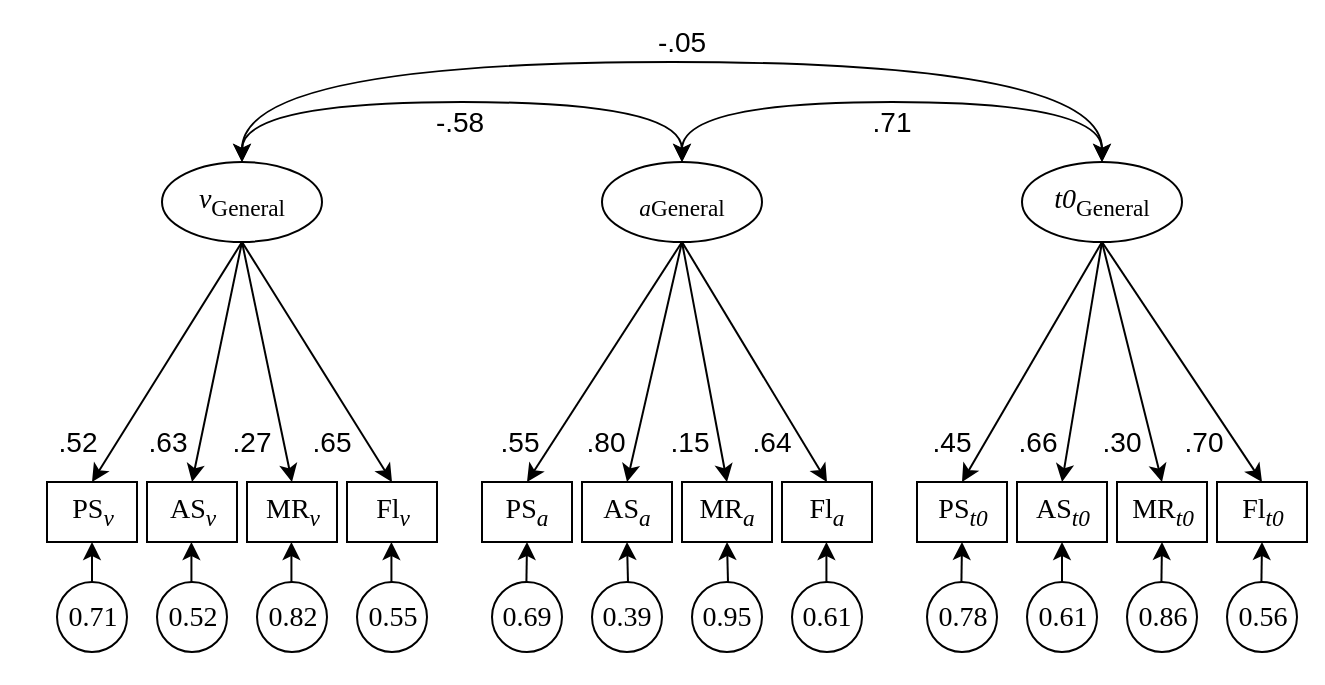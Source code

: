 <mxfile version="21.8.0" type="device">
  <diagram name="Pagina-1" id="Wr_NogjtHnAgpA5TuuZ0">
    <mxGraphModel dx="819" dy="502" grid="1" gridSize="10" guides="1" tooltips="1" connect="1" arrows="1" fold="1" page="1" pageScale="1" pageWidth="827" pageHeight="1169" math="0" shadow="0">
      <root>
        <mxCell id="0" />
        <mxCell id="1" parent="0" />
        <mxCell id="OcFLlQT7dA1GOdhq0ZGQ-130" value="" style="rounded=0;whiteSpace=wrap;html=1;strokeColor=#FFFFFF;" vertex="1" parent="1">
          <mxGeometry x="40" y="80" width="660" height="340" as="geometry" />
        </mxCell>
        <mxCell id="OcFLlQT7dA1GOdhq0ZGQ-35" style="rounded=0;orthogonalLoop=1;jettySize=auto;html=1;entryX=0.5;entryY=0;entryDx=0;entryDy=0;exitX=0.5;exitY=1;exitDx=0;exitDy=0;" edge="1" parent="1" source="OcFLlQT7dA1GOdhq0ZGQ-1" target="OcFLlQT7dA1GOdhq0ZGQ-9">
          <mxGeometry relative="1" as="geometry" />
        </mxCell>
        <mxCell id="OcFLlQT7dA1GOdhq0ZGQ-36" style="rounded=0;orthogonalLoop=1;jettySize=auto;html=1;entryX=0.5;entryY=0;entryDx=0;entryDy=0;" edge="1" parent="1" target="OcFLlQT7dA1GOdhq0ZGQ-10">
          <mxGeometry relative="1" as="geometry">
            <mxPoint x="160" y="200" as="sourcePoint" />
          </mxGeometry>
        </mxCell>
        <mxCell id="OcFLlQT7dA1GOdhq0ZGQ-37" style="rounded=0;orthogonalLoop=1;jettySize=auto;html=1;entryX=0.5;entryY=0;entryDx=0;entryDy=0;exitX=0.5;exitY=1;exitDx=0;exitDy=0;" edge="1" parent="1" source="OcFLlQT7dA1GOdhq0ZGQ-1" target="OcFLlQT7dA1GOdhq0ZGQ-16">
          <mxGeometry relative="1" as="geometry" />
        </mxCell>
        <mxCell id="OcFLlQT7dA1GOdhq0ZGQ-1" value="&lt;font style=&quot;font-size: 14px;&quot; face=&quot;Tahoma&quot;&gt;&lt;i style=&quot;&quot;&gt;v&lt;/i&gt;&lt;sub style=&quot;&quot;&gt;General&lt;/sub&gt;&lt;/font&gt;" style="ellipse;whiteSpace=wrap;html=1;" vertex="1" parent="1">
          <mxGeometry x="120" y="160" width="80" height="40" as="geometry" />
        </mxCell>
        <mxCell id="OcFLlQT7dA1GOdhq0ZGQ-38" style="rounded=0;orthogonalLoop=1;jettySize=auto;html=1;entryX=0.5;entryY=0;entryDx=0;entryDy=0;exitX=0.5;exitY=1;exitDx=0;exitDy=0;" edge="1" parent="1" source="OcFLlQT7dA1GOdhq0ZGQ-4" target="OcFLlQT7dA1GOdhq0ZGQ-18">
          <mxGeometry relative="1" as="geometry" />
        </mxCell>
        <mxCell id="OcFLlQT7dA1GOdhq0ZGQ-39" style="rounded=0;orthogonalLoop=1;jettySize=auto;html=1;entryX=0.5;entryY=0;entryDx=0;entryDy=0;exitX=0.5;exitY=1;exitDx=0;exitDy=0;" edge="1" parent="1" source="OcFLlQT7dA1GOdhq0ZGQ-4" target="OcFLlQT7dA1GOdhq0ZGQ-17">
          <mxGeometry relative="1" as="geometry" />
        </mxCell>
        <mxCell id="OcFLlQT7dA1GOdhq0ZGQ-40" style="rounded=0;orthogonalLoop=1;jettySize=auto;html=1;entryX=0.5;entryY=0;entryDx=0;entryDy=0;exitX=0.5;exitY=1;exitDx=0;exitDy=0;" edge="1" parent="1" source="OcFLlQT7dA1GOdhq0ZGQ-4" target="OcFLlQT7dA1GOdhq0ZGQ-19">
          <mxGeometry relative="1" as="geometry" />
        </mxCell>
        <mxCell id="OcFLlQT7dA1GOdhq0ZGQ-41" style="rounded=0;orthogonalLoop=1;jettySize=auto;html=1;entryX=0.5;entryY=0;entryDx=0;entryDy=0;exitX=0.5;exitY=1;exitDx=0;exitDy=0;" edge="1" parent="1" source="OcFLlQT7dA1GOdhq0ZGQ-4" target="OcFLlQT7dA1GOdhq0ZGQ-20">
          <mxGeometry relative="1" as="geometry" />
        </mxCell>
        <mxCell id="OcFLlQT7dA1GOdhq0ZGQ-4" value="&lt;font style=&quot;font-size: 14px;&quot; face=&quot;Tahoma&quot;&gt;&lt;sub style=&quot;&quot;&gt;&lt;i style=&quot;&quot;&gt;a&lt;/i&gt;General&lt;/sub&gt;&lt;/font&gt;" style="ellipse;whiteSpace=wrap;html=1;" vertex="1" parent="1">
          <mxGeometry x="340" y="160" width="80" height="40" as="geometry" />
        </mxCell>
        <mxCell id="OcFLlQT7dA1GOdhq0ZGQ-42" style="rounded=0;orthogonalLoop=1;jettySize=auto;html=1;entryX=0.5;entryY=0;entryDx=0;entryDy=0;exitX=0.5;exitY=1;exitDx=0;exitDy=0;" edge="1" parent="1" source="OcFLlQT7dA1GOdhq0ZGQ-6" target="OcFLlQT7dA1GOdhq0ZGQ-29">
          <mxGeometry relative="1" as="geometry" />
        </mxCell>
        <mxCell id="OcFLlQT7dA1GOdhq0ZGQ-43" style="rounded=0;orthogonalLoop=1;jettySize=auto;html=1;entryX=0.5;entryY=0;entryDx=0;entryDy=0;exitX=0.5;exitY=1;exitDx=0;exitDy=0;" edge="1" parent="1" source="OcFLlQT7dA1GOdhq0ZGQ-6" target="OcFLlQT7dA1GOdhq0ZGQ-30">
          <mxGeometry relative="1" as="geometry" />
        </mxCell>
        <mxCell id="OcFLlQT7dA1GOdhq0ZGQ-44" style="rounded=0;orthogonalLoop=1;jettySize=auto;html=1;entryX=0.5;entryY=0;entryDx=0;entryDy=0;exitX=0.5;exitY=1;exitDx=0;exitDy=0;" edge="1" parent="1" source="OcFLlQT7dA1GOdhq0ZGQ-6" target="OcFLlQT7dA1GOdhq0ZGQ-31">
          <mxGeometry relative="1" as="geometry" />
        </mxCell>
        <mxCell id="OcFLlQT7dA1GOdhq0ZGQ-45" style="rounded=0;orthogonalLoop=1;jettySize=auto;html=1;entryX=0.5;entryY=0;entryDx=0;entryDy=0;exitX=0.5;exitY=1;exitDx=0;exitDy=0;" edge="1" parent="1" source="OcFLlQT7dA1GOdhq0ZGQ-6" target="OcFLlQT7dA1GOdhq0ZGQ-32">
          <mxGeometry relative="1" as="geometry" />
        </mxCell>
        <mxCell id="OcFLlQT7dA1GOdhq0ZGQ-6" value="&lt;font style=&quot;font-size: 14px;&quot; face=&quot;Tahoma&quot;&gt;&lt;i&gt;t0&lt;/i&gt;&lt;sub style=&quot;&quot;&gt;General&lt;/sub&gt;&lt;/font&gt;" style="ellipse;whiteSpace=wrap;html=1;" vertex="1" parent="1">
          <mxGeometry x="550" y="160" width="80" height="40" as="geometry" />
        </mxCell>
        <mxCell id="OcFLlQT7dA1GOdhq0ZGQ-7" value="&lt;font style=&quot;font-size: 14px;&quot; face=&quot;Tahoma&quot;&gt;PS&lt;i&gt;&lt;sub&gt;v&lt;/sub&gt;&lt;/i&gt;&lt;/font&gt;" style="rounded=0;whiteSpace=wrap;html=1;" vertex="1" parent="1">
          <mxGeometry x="62.5" y="320" width="45" height="30" as="geometry" />
        </mxCell>
        <mxCell id="OcFLlQT7dA1GOdhq0ZGQ-9" value="&lt;font style=&quot;font-size: 14px;&quot; face=&quot;Tahoma&quot;&gt;AS&lt;i&gt;&lt;sub&gt;v&lt;/sub&gt;&lt;/i&gt;&lt;/font&gt;" style="rounded=0;whiteSpace=wrap;html=1;" vertex="1" parent="1">
          <mxGeometry x="112.5" y="320" width="45" height="30" as="geometry" />
        </mxCell>
        <mxCell id="OcFLlQT7dA1GOdhq0ZGQ-10" value="&lt;font style=&quot;font-size: 14px;&quot; face=&quot;Tahoma&quot;&gt;MR&lt;i&gt;&lt;sub&gt;v&lt;/sub&gt;&lt;/i&gt;&lt;/font&gt;" style="rounded=0;whiteSpace=wrap;html=1;" vertex="1" parent="1">
          <mxGeometry x="162.5" y="320" width="45" height="30" as="geometry" />
        </mxCell>
        <mxCell id="OcFLlQT7dA1GOdhq0ZGQ-16" value="&lt;font style=&quot;font-size: 14px;&quot; face=&quot;Tahoma&quot;&gt;Fl&lt;i&gt;&lt;sub&gt;v&lt;/sub&gt;&lt;/i&gt;&lt;/font&gt;" style="rounded=0;whiteSpace=wrap;html=1;" vertex="1" parent="1">
          <mxGeometry x="212.5" y="320" width="45" height="30" as="geometry" />
        </mxCell>
        <mxCell id="OcFLlQT7dA1GOdhq0ZGQ-17" value="&lt;font style=&quot;font-size: 14px;&quot; face=&quot;Tahoma&quot;&gt;PS&lt;i&gt;&lt;sub&gt;a&lt;/sub&gt;&lt;/i&gt;&lt;/font&gt;" style="rounded=0;whiteSpace=wrap;html=1;" vertex="1" parent="1">
          <mxGeometry x="280" y="320" width="45" height="30" as="geometry" />
        </mxCell>
        <mxCell id="OcFLlQT7dA1GOdhq0ZGQ-18" value="&lt;font style=&quot;font-size: 14px;&quot; face=&quot;Tahoma&quot;&gt;AS&lt;i&gt;&lt;sub&gt;a&lt;/sub&gt;&lt;/i&gt;&lt;/font&gt;" style="rounded=0;whiteSpace=wrap;html=1;" vertex="1" parent="1">
          <mxGeometry x="330" y="320" width="45" height="30" as="geometry" />
        </mxCell>
        <mxCell id="OcFLlQT7dA1GOdhq0ZGQ-19" value="&lt;font style=&quot;font-size: 14px;&quot; face=&quot;Tahoma&quot;&gt;MR&lt;i&gt;&lt;sub&gt;a&lt;/sub&gt;&lt;/i&gt;&lt;/font&gt;" style="rounded=0;whiteSpace=wrap;html=1;" vertex="1" parent="1">
          <mxGeometry x="380" y="320" width="45" height="30" as="geometry" />
        </mxCell>
        <mxCell id="OcFLlQT7dA1GOdhq0ZGQ-20" value="&lt;font style=&quot;font-size: 14px;&quot; face=&quot;Tahoma&quot;&gt;Fl&lt;i&gt;&lt;sub&gt;a&lt;/sub&gt;&lt;/i&gt;&lt;/font&gt;" style="rounded=0;whiteSpace=wrap;html=1;" vertex="1" parent="1">
          <mxGeometry x="430" y="320" width="45" height="30" as="geometry" />
        </mxCell>
        <mxCell id="OcFLlQT7dA1GOdhq0ZGQ-29" value="&lt;font style=&quot;font-size: 14px;&quot; face=&quot;Tahoma&quot;&gt;PS&lt;i&gt;&lt;sub&gt;t0&lt;/sub&gt;&lt;/i&gt;&lt;/font&gt;" style="rounded=0;whiteSpace=wrap;html=1;" vertex="1" parent="1">
          <mxGeometry x="497.5" y="320" width="45" height="30" as="geometry" />
        </mxCell>
        <mxCell id="OcFLlQT7dA1GOdhq0ZGQ-30" value="&lt;font style=&quot;font-size: 14px;&quot; face=&quot;Tahoma&quot;&gt;AS&lt;i&gt;&lt;sub&gt;t0&lt;/sub&gt;&lt;/i&gt;&lt;/font&gt;" style="rounded=0;whiteSpace=wrap;html=1;" vertex="1" parent="1">
          <mxGeometry x="547.5" y="320" width="45" height="30" as="geometry" />
        </mxCell>
        <mxCell id="OcFLlQT7dA1GOdhq0ZGQ-31" value="&lt;font style=&quot;font-size: 14px;&quot; face=&quot;Tahoma&quot;&gt;MR&lt;i&gt;&lt;sub&gt;t0&lt;/sub&gt;&lt;/i&gt;&lt;/font&gt;" style="rounded=0;whiteSpace=wrap;html=1;" vertex="1" parent="1">
          <mxGeometry x="597.5" y="320" width="45" height="30" as="geometry" />
        </mxCell>
        <mxCell id="OcFLlQT7dA1GOdhq0ZGQ-32" value="&lt;font style=&quot;font-size: 14px;&quot; face=&quot;Tahoma&quot;&gt;Fl&lt;i&gt;&lt;sub&gt;t0&lt;/sub&gt;&lt;/i&gt;&lt;/font&gt;" style="rounded=0;whiteSpace=wrap;html=1;" vertex="1" parent="1">
          <mxGeometry x="647.5" y="320" width="45" height="30" as="geometry" />
        </mxCell>
        <mxCell id="OcFLlQT7dA1GOdhq0ZGQ-33" value="" style="endArrow=classic;html=1;rounded=0;exitX=0.5;exitY=1;exitDx=0;exitDy=0;entryX=0.5;entryY=0;entryDx=0;entryDy=0;" edge="1" parent="1" source="OcFLlQT7dA1GOdhq0ZGQ-1" target="OcFLlQT7dA1GOdhq0ZGQ-7">
          <mxGeometry width="50" height="50" relative="1" as="geometry">
            <mxPoint x="390" y="310" as="sourcePoint" />
            <mxPoint x="440" y="260" as="targetPoint" />
          </mxGeometry>
        </mxCell>
        <mxCell id="OcFLlQT7dA1GOdhq0ZGQ-48" value="&lt;font style=&quot;font-size: 14px;&quot;&gt;.52&lt;/font&gt;" style="text;html=1;strokeColor=none;fillColor=none;align=center;verticalAlign=middle;whiteSpace=wrap;rounded=0;" vertex="1" parent="1">
          <mxGeometry x="62.5" y="290" width="30" height="20" as="geometry" />
        </mxCell>
        <mxCell id="OcFLlQT7dA1GOdhq0ZGQ-49" value="&lt;font style=&quot;font-size: 14px;&quot;&gt;.63&lt;/font&gt;" style="text;html=1;strokeColor=none;fillColor=none;align=center;verticalAlign=middle;whiteSpace=wrap;rounded=0;" vertex="1" parent="1">
          <mxGeometry x="107.5" y="290" width="30" height="20" as="geometry" />
        </mxCell>
        <mxCell id="OcFLlQT7dA1GOdhq0ZGQ-50" value="&lt;font style=&quot;font-size: 14px;&quot;&gt;.27&lt;/font&gt;" style="text;html=1;strokeColor=none;fillColor=none;align=center;verticalAlign=middle;whiteSpace=wrap;rounded=0;" vertex="1" parent="1">
          <mxGeometry x="150" y="290" width="30" height="20" as="geometry" />
        </mxCell>
        <mxCell id="OcFLlQT7dA1GOdhq0ZGQ-51" value="&lt;font style=&quot;font-size: 14px;&quot;&gt;.65&lt;/font&gt;" style="text;html=1;strokeColor=none;fillColor=none;align=center;verticalAlign=middle;whiteSpace=wrap;rounded=0;" vertex="1" parent="1">
          <mxGeometry x="190" y="290" width="30" height="20" as="geometry" />
        </mxCell>
        <mxCell id="OcFLlQT7dA1GOdhq0ZGQ-52" value="&lt;font style=&quot;font-size: 14px;&quot;&gt;.55&lt;/font&gt;" style="text;html=1;strokeColor=none;fillColor=none;align=center;verticalAlign=middle;whiteSpace=wrap;rounded=0;" vertex="1" parent="1">
          <mxGeometry x="284" y="290" width="30" height="20" as="geometry" />
        </mxCell>
        <mxCell id="OcFLlQT7dA1GOdhq0ZGQ-53" value="&lt;font style=&quot;font-size: 14px;&quot;&gt;.80&lt;/font&gt;" style="text;html=1;strokeColor=none;fillColor=none;align=center;verticalAlign=middle;whiteSpace=wrap;rounded=0;" vertex="1" parent="1">
          <mxGeometry x="327" y="290" width="30" height="20" as="geometry" />
        </mxCell>
        <mxCell id="OcFLlQT7dA1GOdhq0ZGQ-54" value="&lt;font style=&quot;font-size: 14px;&quot;&gt;.15&lt;/font&gt;" style="text;html=1;strokeColor=none;fillColor=none;align=center;verticalAlign=middle;whiteSpace=wrap;rounded=0;" vertex="1" parent="1">
          <mxGeometry x="369" y="290" width="30" height="20" as="geometry" />
        </mxCell>
        <mxCell id="OcFLlQT7dA1GOdhq0ZGQ-56" value="&lt;font style=&quot;font-size: 14px;&quot;&gt;.45&lt;/font&gt;" style="text;html=1;strokeColor=none;fillColor=none;align=center;verticalAlign=middle;whiteSpace=wrap;rounded=0;" vertex="1" parent="1">
          <mxGeometry x="500" y="290" width="30" height="20" as="geometry" />
        </mxCell>
        <mxCell id="OcFLlQT7dA1GOdhq0ZGQ-57" value="&lt;font style=&quot;font-size: 14px;&quot;&gt;.66&lt;/font&gt;" style="text;html=1;strokeColor=none;fillColor=none;align=center;verticalAlign=middle;whiteSpace=wrap;rounded=0;" vertex="1" parent="1">
          <mxGeometry x="542.5" y="290" width="30" height="20" as="geometry" />
        </mxCell>
        <mxCell id="OcFLlQT7dA1GOdhq0ZGQ-58" value="&lt;font style=&quot;font-size: 14px;&quot;&gt;.30&lt;/font&gt;" style="text;html=1;strokeColor=none;fillColor=none;align=center;verticalAlign=middle;whiteSpace=wrap;rounded=0;" vertex="1" parent="1">
          <mxGeometry x="585" y="290" width="30" height="20" as="geometry" />
        </mxCell>
        <mxCell id="OcFLlQT7dA1GOdhq0ZGQ-59" value="&lt;font style=&quot;font-size: 14px;&quot;&gt;.70&lt;/font&gt;" style="text;html=1;strokeColor=none;fillColor=none;align=center;verticalAlign=middle;whiteSpace=wrap;rounded=0;" vertex="1" parent="1">
          <mxGeometry x="626" y="290" width="30" height="20" as="geometry" />
        </mxCell>
        <mxCell id="OcFLlQT7dA1GOdhq0ZGQ-60" value="" style="endArrow=classic;html=1;rounded=0;entryX=0.5;entryY=1;entryDx=0;entryDy=0;" edge="1" parent="1" target="OcFLlQT7dA1GOdhq0ZGQ-7">
          <mxGeometry width="50" height="50" relative="1" as="geometry">
            <mxPoint x="85" y="370" as="sourcePoint" />
            <mxPoint x="102.5" y="370" as="targetPoint" />
          </mxGeometry>
        </mxCell>
        <mxCell id="OcFLlQT7dA1GOdhq0ZGQ-62" value="" style="endArrow=classic;html=1;rounded=0;entryX=0.5;entryY=1;entryDx=0;entryDy=0;" edge="1" parent="1">
          <mxGeometry width="50" height="50" relative="1" as="geometry">
            <mxPoint x="134.71" y="370" as="sourcePoint" />
            <mxPoint x="134.71" y="350" as="targetPoint" />
          </mxGeometry>
        </mxCell>
        <mxCell id="OcFLlQT7dA1GOdhq0ZGQ-64" value="" style="endArrow=classic;html=1;rounded=0;entryX=0.5;entryY=1;entryDx=0;entryDy=0;" edge="1" parent="1">
          <mxGeometry width="50" height="50" relative="1" as="geometry">
            <mxPoint x="184.71" y="370" as="sourcePoint" />
            <mxPoint x="184.71" y="350" as="targetPoint" />
          </mxGeometry>
        </mxCell>
        <mxCell id="OcFLlQT7dA1GOdhq0ZGQ-65" value="" style="endArrow=classic;html=1;rounded=0;entryX=0.5;entryY=1;entryDx=0;entryDy=0;" edge="1" parent="1">
          <mxGeometry width="50" height="50" relative="1" as="geometry">
            <mxPoint x="234.71" y="370" as="sourcePoint" />
            <mxPoint x="234.71" y="350" as="targetPoint" />
          </mxGeometry>
        </mxCell>
        <mxCell id="OcFLlQT7dA1GOdhq0ZGQ-66" value="" style="endArrow=classic;html=1;rounded=0;entryX=0.5;entryY=1;entryDx=0;entryDy=0;" edge="1" parent="1" target="OcFLlQT7dA1GOdhq0ZGQ-17">
          <mxGeometry width="50" height="50" relative="1" as="geometry">
            <mxPoint x="302.21" y="370" as="sourcePoint" />
            <mxPoint x="302.21" y="350" as="targetPoint" />
          </mxGeometry>
        </mxCell>
        <mxCell id="OcFLlQT7dA1GOdhq0ZGQ-67" value="" style="endArrow=classic;html=1;rounded=0;entryX=0.5;entryY=1;entryDx=0;entryDy=0;" edge="1" parent="1" target="OcFLlQT7dA1GOdhq0ZGQ-18">
          <mxGeometry width="50" height="50" relative="1" as="geometry">
            <mxPoint x="353" y="370" as="sourcePoint" />
            <mxPoint x="352.21" y="350" as="targetPoint" />
          </mxGeometry>
        </mxCell>
        <mxCell id="OcFLlQT7dA1GOdhq0ZGQ-68" value="" style="endArrow=classic;html=1;rounded=0;entryX=0.5;entryY=1;entryDx=0;entryDy=0;" edge="1" parent="1" target="OcFLlQT7dA1GOdhq0ZGQ-19">
          <mxGeometry width="50" height="50" relative="1" as="geometry">
            <mxPoint x="403" y="370" as="sourcePoint" />
            <mxPoint x="400" y="350" as="targetPoint" />
          </mxGeometry>
        </mxCell>
        <mxCell id="OcFLlQT7dA1GOdhq0ZGQ-69" value="" style="endArrow=classic;html=1;rounded=0;" edge="1" parent="1">
          <mxGeometry width="50" height="50" relative="1" as="geometry">
            <mxPoint x="519.71" y="370" as="sourcePoint" />
            <mxPoint x="520" y="350" as="targetPoint" />
          </mxGeometry>
        </mxCell>
        <mxCell id="OcFLlQT7dA1GOdhq0ZGQ-70" value="" style="endArrow=classic;html=1;rounded=0;entryX=0.5;entryY=1;entryDx=0;entryDy=0;" edge="1" parent="1" target="OcFLlQT7dA1GOdhq0ZGQ-30">
          <mxGeometry width="50" height="50" relative="1" as="geometry">
            <mxPoint x="570" y="370" as="sourcePoint" />
            <mxPoint x="572.5" y="350" as="targetPoint" />
          </mxGeometry>
        </mxCell>
        <mxCell id="OcFLlQT7dA1GOdhq0ZGQ-71" value="" style="endArrow=classic;html=1;rounded=0;entryX=0.5;entryY=1;entryDx=0;entryDy=0;" edge="1" parent="1" target="OcFLlQT7dA1GOdhq0ZGQ-31">
          <mxGeometry width="50" height="50" relative="1" as="geometry">
            <mxPoint x="619.71" y="370" as="sourcePoint" />
            <mxPoint x="619.71" y="350" as="targetPoint" />
          </mxGeometry>
        </mxCell>
        <mxCell id="OcFLlQT7dA1GOdhq0ZGQ-72" value="" style="endArrow=classic;html=1;rounded=0;" edge="1" parent="1">
          <mxGeometry width="50" height="50" relative="1" as="geometry">
            <mxPoint x="669.71" y="370" as="sourcePoint" />
            <mxPoint x="670" y="350" as="targetPoint" />
          </mxGeometry>
        </mxCell>
        <mxCell id="OcFLlQT7dA1GOdhq0ZGQ-73" value="&lt;font face=&quot;Tahoma&quot;&gt;&lt;span style=&quot;font-size: 14px;&quot;&gt;0.71&lt;/span&gt;&lt;/font&gt;" style="ellipse;whiteSpace=wrap;html=1;aspect=fixed;align=center;" vertex="1" parent="1">
          <mxGeometry x="67.5" y="370" width="35" height="35" as="geometry" />
        </mxCell>
        <mxCell id="OcFLlQT7dA1GOdhq0ZGQ-76" value="&lt;font style=&quot;font-size: 14px;&quot; face=&quot;Tahoma&quot;&gt;0.52&lt;/font&gt;" style="ellipse;whiteSpace=wrap;html=1;aspect=fixed;align=center;" vertex="1" parent="1">
          <mxGeometry x="117.5" y="370" width="35" height="35" as="geometry" />
        </mxCell>
        <mxCell id="OcFLlQT7dA1GOdhq0ZGQ-77" value="&lt;font style=&quot;font-size: 14px;&quot; face=&quot;Tahoma&quot;&gt;0.82&lt;/font&gt;" style="ellipse;whiteSpace=wrap;html=1;aspect=fixed;align=center;" vertex="1" parent="1">
          <mxGeometry x="167.5" y="370" width="35" height="35" as="geometry" />
        </mxCell>
        <mxCell id="OcFLlQT7dA1GOdhq0ZGQ-78" value="&lt;font style=&quot;font-size: 14px;&quot; face=&quot;Tahoma&quot;&gt;0.55&lt;/font&gt;" style="ellipse;whiteSpace=wrap;html=1;aspect=fixed;align=center;" vertex="1" parent="1">
          <mxGeometry x="217.5" y="370" width="35" height="35" as="geometry" />
        </mxCell>
        <mxCell id="OcFLlQT7dA1GOdhq0ZGQ-79" value="&lt;font style=&quot;font-size: 14px;&quot; face=&quot;Tahoma&quot;&gt;0.69&lt;/font&gt;" style="ellipse;whiteSpace=wrap;html=1;aspect=fixed;align=center;" vertex="1" parent="1">
          <mxGeometry x="285" y="370" width="35" height="35" as="geometry" />
        </mxCell>
        <mxCell id="OcFLlQT7dA1GOdhq0ZGQ-80" value="&lt;font style=&quot;font-size: 14px;&quot; face=&quot;Tahoma&quot;&gt;0.39&lt;/font&gt;" style="ellipse;whiteSpace=wrap;html=1;aspect=fixed;align=center;" vertex="1" parent="1">
          <mxGeometry x="335" y="370" width="35" height="35" as="geometry" />
        </mxCell>
        <mxCell id="OcFLlQT7dA1GOdhq0ZGQ-81" value="&lt;font style=&quot;font-size: 14px;&quot; face=&quot;Tahoma&quot;&gt;0.95&lt;/font&gt;" style="ellipse;whiteSpace=wrap;html=1;aspect=fixed;align=center;" vertex="1" parent="1">
          <mxGeometry x="385" y="370" width="35" height="35" as="geometry" />
        </mxCell>
        <mxCell id="OcFLlQT7dA1GOdhq0ZGQ-82" value="&lt;font style=&quot;font-size: 14px;&quot; face=&quot;Tahoma&quot;&gt;0.78&lt;/font&gt;" style="ellipse;whiteSpace=wrap;html=1;aspect=fixed;align=center;" vertex="1" parent="1">
          <mxGeometry x="502.5" y="370" width="35" height="35" as="geometry" />
        </mxCell>
        <mxCell id="OcFLlQT7dA1GOdhq0ZGQ-83" value="&lt;font style=&quot;font-size: 14px;&quot; face=&quot;Tahoma&quot;&gt;0.61&lt;/font&gt;" style="ellipse;whiteSpace=wrap;html=1;aspect=fixed;align=center;" vertex="1" parent="1">
          <mxGeometry x="552.5" y="370" width="35" height="35" as="geometry" />
        </mxCell>
        <mxCell id="OcFLlQT7dA1GOdhq0ZGQ-84" value="&lt;font face=&quot;Tahoma&quot;&gt;&lt;span style=&quot;font-size: 14px;&quot;&gt;0.86&lt;/span&gt;&lt;/font&gt;" style="ellipse;whiteSpace=wrap;html=1;aspect=fixed;align=center;" vertex="1" parent="1">
          <mxGeometry x="602.5" y="370" width="35" height="35" as="geometry" />
        </mxCell>
        <mxCell id="OcFLlQT7dA1GOdhq0ZGQ-85" value="&lt;font style=&quot;font-size: 14px;&quot; face=&quot;Tahoma&quot;&gt;0.56&lt;/font&gt;" style="ellipse;whiteSpace=wrap;html=1;aspect=fixed;align=center;" vertex="1" parent="1">
          <mxGeometry x="652.5" y="370" width="35" height="35" as="geometry" />
        </mxCell>
        <mxCell id="OcFLlQT7dA1GOdhq0ZGQ-87" value="" style="endArrow=classic;html=1;rounded=0;entryX=0.5;entryY=1;entryDx=0;entryDy=0;" edge="1" parent="1">
          <mxGeometry width="50" height="50" relative="1" as="geometry">
            <mxPoint x="452.21" y="370" as="sourcePoint" />
            <mxPoint x="452.21" y="350" as="targetPoint" />
          </mxGeometry>
        </mxCell>
        <mxCell id="OcFLlQT7dA1GOdhq0ZGQ-88" value="&lt;font style=&quot;font-size: 14px;&quot; face=&quot;Tahoma&quot;&gt;0.61&lt;/font&gt;" style="ellipse;whiteSpace=wrap;html=1;aspect=fixed;align=center;" vertex="1" parent="1">
          <mxGeometry x="435" y="370" width="35" height="35" as="geometry" />
        </mxCell>
        <mxCell id="OcFLlQT7dA1GOdhq0ZGQ-89" value="&lt;font style=&quot;font-size: 14px;&quot;&gt;.64&lt;/font&gt;" style="text;html=1;strokeColor=none;fillColor=none;align=center;verticalAlign=middle;whiteSpace=wrap;rounded=0;" vertex="1" parent="1">
          <mxGeometry x="410" y="290" width="30" height="20" as="geometry" />
        </mxCell>
        <mxCell id="OcFLlQT7dA1GOdhq0ZGQ-90" value="" style="endArrow=classic;startArrow=classic;html=1;rounded=0;exitX=0.5;exitY=0;exitDx=0;exitDy=0;entryX=0.5;entryY=0;entryDx=0;entryDy=0;edgeStyle=orthogonalEdgeStyle;curved=1;" edge="1" parent="1" source="OcFLlQT7dA1GOdhq0ZGQ-1" target="OcFLlQT7dA1GOdhq0ZGQ-4">
          <mxGeometry width="50" height="50" relative="1" as="geometry">
            <mxPoint x="270" y="280" as="sourcePoint" />
            <mxPoint x="320" y="230" as="targetPoint" />
            <Array as="points">
              <mxPoint x="160" y="130" />
              <mxPoint x="380" y="130" />
            </Array>
          </mxGeometry>
        </mxCell>
        <mxCell id="OcFLlQT7dA1GOdhq0ZGQ-91" value="" style="endArrow=classic;startArrow=classic;html=1;rounded=0;exitX=0.5;exitY=0;exitDx=0;exitDy=0;entryX=0.5;entryY=0;entryDx=0;entryDy=0;edgeStyle=orthogonalEdgeStyle;curved=1;" edge="1" parent="1" source="OcFLlQT7dA1GOdhq0ZGQ-1" target="OcFLlQT7dA1GOdhq0ZGQ-6">
          <mxGeometry width="50" height="50" relative="1" as="geometry">
            <mxPoint x="270" y="280" as="sourcePoint" />
            <mxPoint x="320" y="230" as="targetPoint" />
            <Array as="points">
              <mxPoint x="160" y="110" />
              <mxPoint x="590" y="110" />
            </Array>
          </mxGeometry>
        </mxCell>
        <mxCell id="OcFLlQT7dA1GOdhq0ZGQ-94" value="" style="endArrow=classic;startArrow=classic;html=1;rounded=0;exitX=0.5;exitY=0;exitDx=0;exitDy=0;entryX=0.5;entryY=0;entryDx=0;entryDy=0;edgeStyle=orthogonalEdgeStyle;curved=1;" edge="1" parent="1" source="OcFLlQT7dA1GOdhq0ZGQ-4" target="OcFLlQT7dA1GOdhq0ZGQ-6">
          <mxGeometry width="50" height="50" relative="1" as="geometry">
            <mxPoint x="270" y="280" as="sourcePoint" />
            <mxPoint x="320" y="230" as="targetPoint" />
            <Array as="points">
              <mxPoint x="380" y="130" />
              <mxPoint x="590" y="130" />
            </Array>
          </mxGeometry>
        </mxCell>
        <mxCell id="OcFLlQT7dA1GOdhq0ZGQ-95" value="&lt;font style=&quot;font-size: 14px;&quot;&gt;-.58&lt;/font&gt;" style="text;html=1;strokeColor=none;fillColor=none;align=center;verticalAlign=middle;whiteSpace=wrap;rounded=0;" vertex="1" parent="1">
          <mxGeometry x="254" y="130" width="30" height="20" as="geometry" />
        </mxCell>
        <mxCell id="OcFLlQT7dA1GOdhq0ZGQ-96" value="&lt;font style=&quot;font-size: 14px;&quot;&gt;.71&lt;/font&gt;" style="text;html=1;strokeColor=none;fillColor=none;align=center;verticalAlign=middle;whiteSpace=wrap;rounded=0;" vertex="1" parent="1">
          <mxGeometry x="470" y="130" width="30" height="20" as="geometry" />
        </mxCell>
        <mxCell id="OcFLlQT7dA1GOdhq0ZGQ-97" value="&lt;font style=&quot;font-size: 14px;&quot;&gt;-.05&lt;/font&gt;" style="text;html=1;strokeColor=none;fillColor=none;align=center;verticalAlign=middle;whiteSpace=wrap;rounded=0;" vertex="1" parent="1">
          <mxGeometry x="365" y="90" width="30" height="20" as="geometry" />
        </mxCell>
      </root>
    </mxGraphModel>
  </diagram>
</mxfile>
